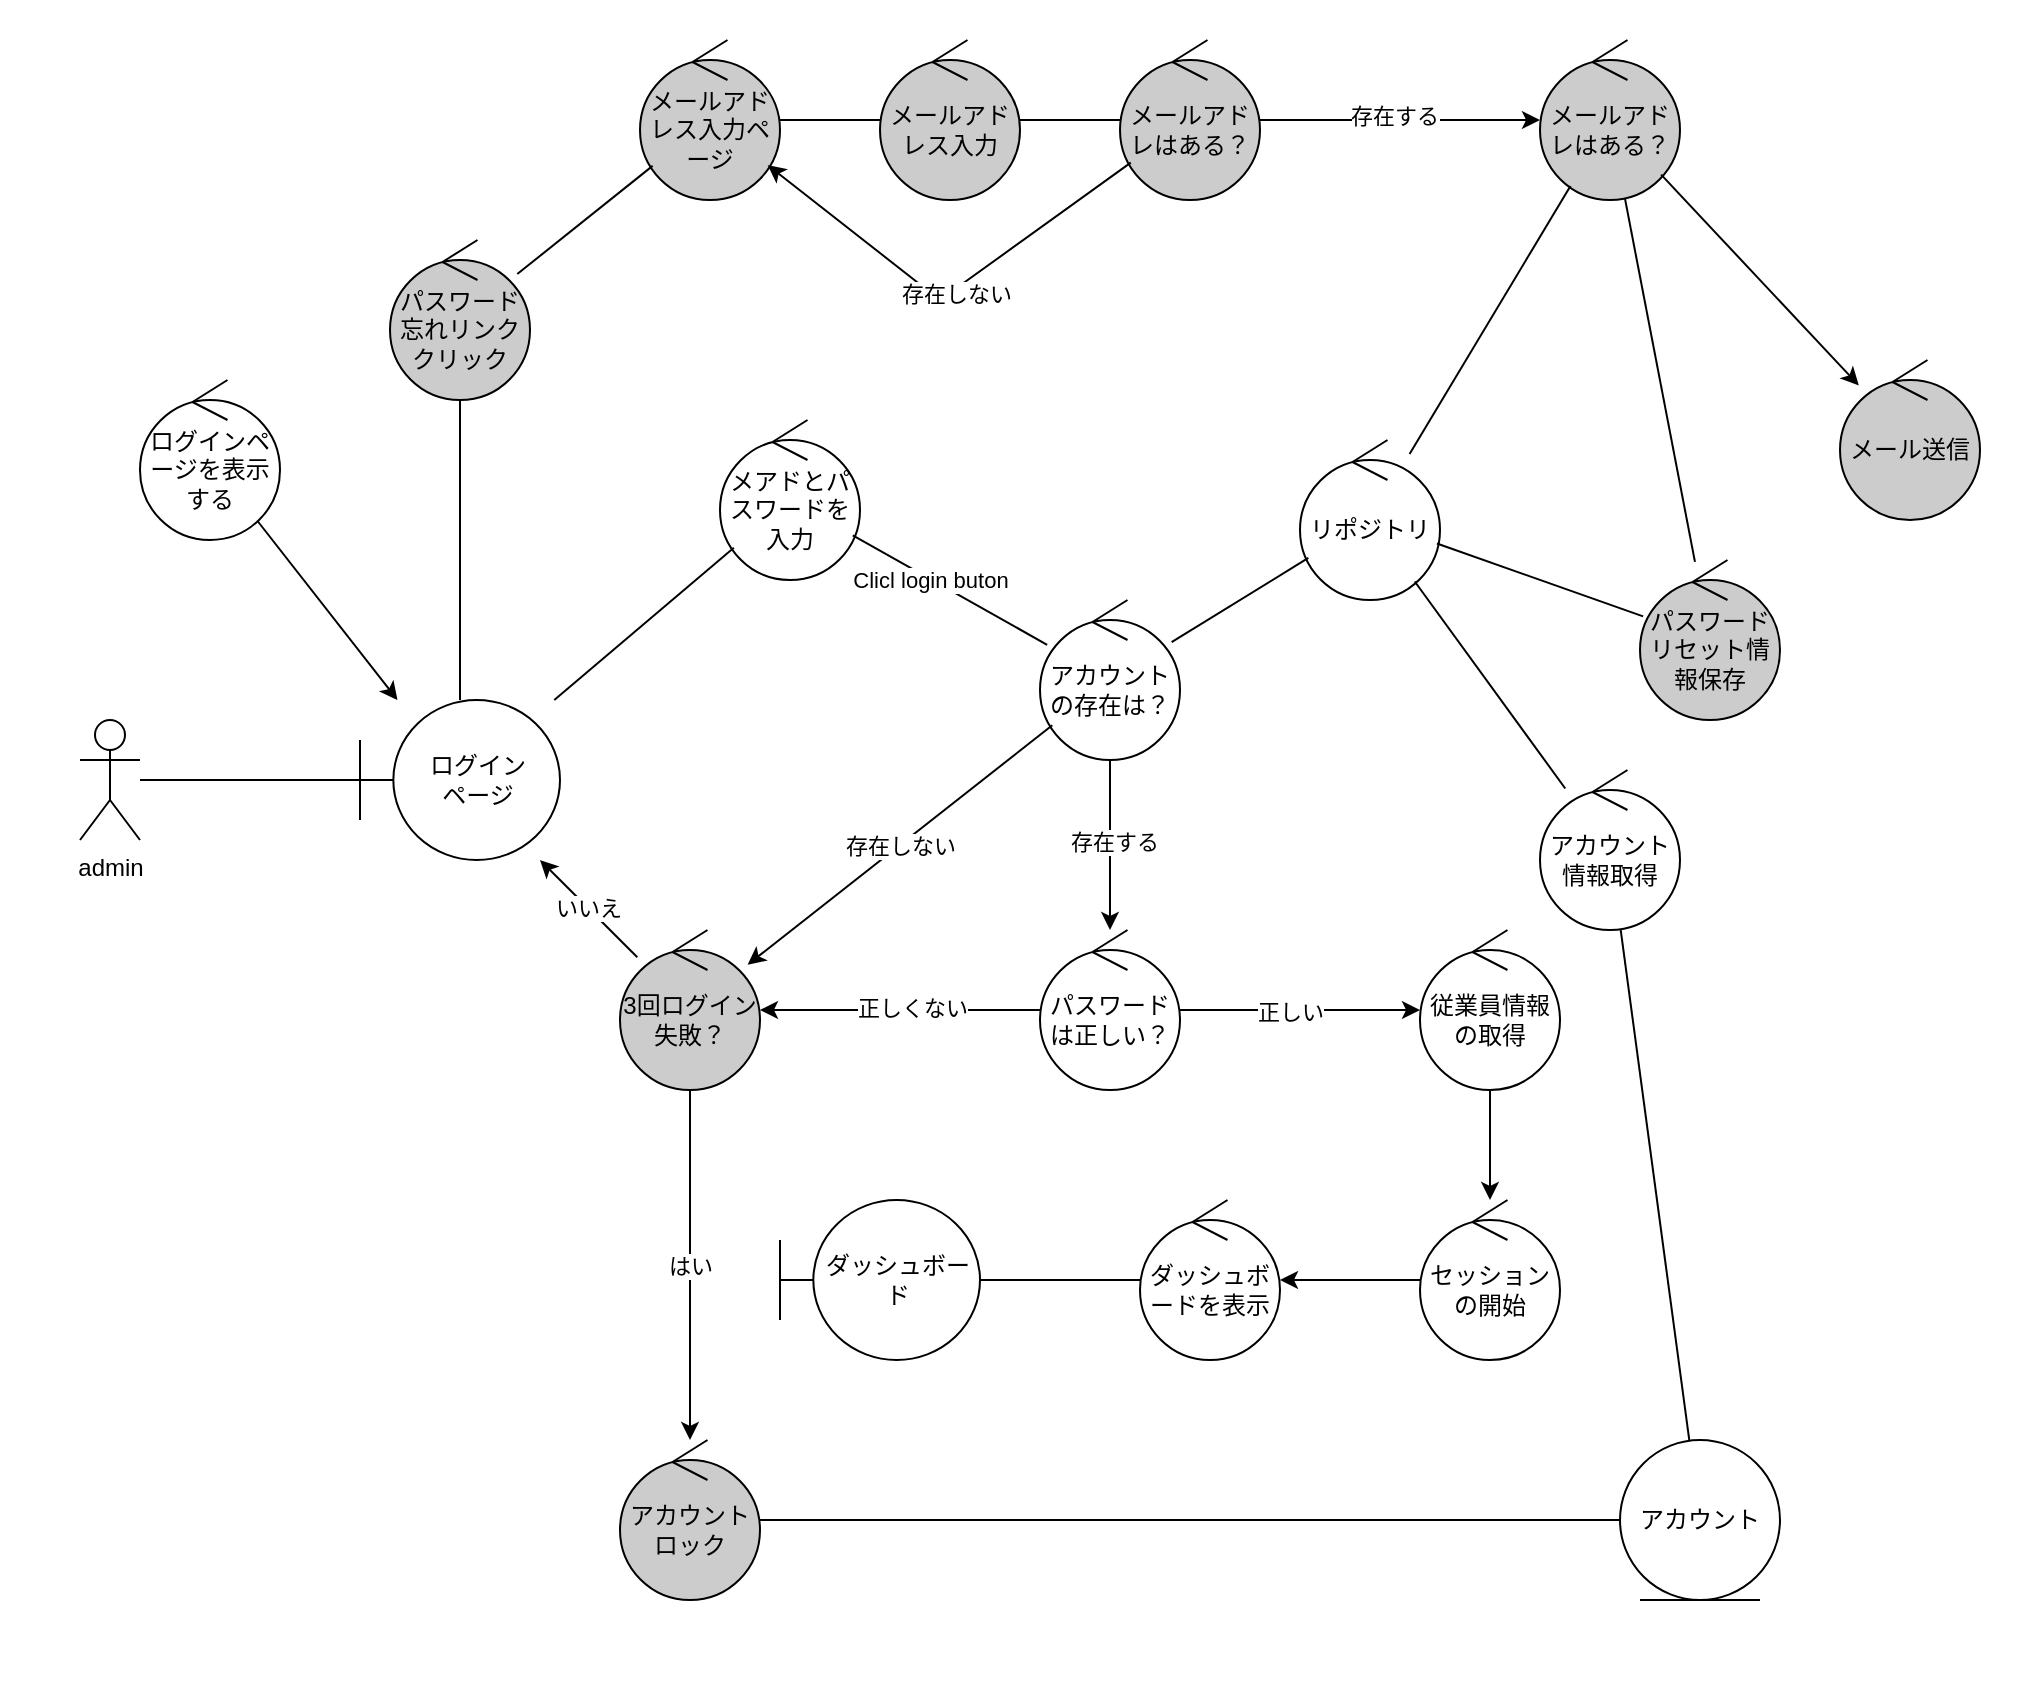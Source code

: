 <mxfile>
    <diagram id="8VzVeXYNuycdVjch8Qh3" name="ページ1">
        <mxGraphModel dx="1642" dy="1093" grid="1" gridSize="10" guides="1" tooltips="1" connect="1" arrows="1" fold="1" page="1" pageScale="1" pageWidth="827" pageHeight="1169" math="0" shadow="0">
            <root>
                <mxCell id="0"/>
                <mxCell id="1" parent="0"/>
                <mxCell id="2" value="" style="rounded=0;whiteSpace=wrap;html=1;strokeColor=none;" vertex="1" parent="1">
                    <mxGeometry x="40" y="120" width="1020" height="840" as="geometry"/>
                </mxCell>
                <mxCell id="3" value="admin" style="shape=umlActor;verticalLabelPosition=bottom;verticalAlign=top;html=1;outlineConnect=0;" vertex="1" parent="1">
                    <mxGeometry x="80" y="480" width="30" height="60" as="geometry"/>
                </mxCell>
                <mxCell id="4" value="ログイン&lt;br&gt;ページ" style="shape=umlBoundary;whiteSpace=wrap;html=1;" vertex="1" parent="1">
                    <mxGeometry x="220" y="470" width="100" height="80" as="geometry"/>
                </mxCell>
                <mxCell id="11" value="" style="edgeStyle=none;html=1;" edge="1" parent="1" source="5" target="4">
                    <mxGeometry relative="1" as="geometry"/>
                </mxCell>
                <mxCell id="5" value="ログインページを表示する" style="ellipse;shape=umlControl;whiteSpace=wrap;html=1;" vertex="1" parent="1">
                    <mxGeometry x="110" y="310" width="70" height="80" as="geometry"/>
                </mxCell>
                <mxCell id="8" value="メアドとパスワードを入力" style="ellipse;shape=umlControl;whiteSpace=wrap;html=1;" vertex="1" parent="1">
                    <mxGeometry x="400" y="330" width="70" height="80" as="geometry"/>
                </mxCell>
                <mxCell id="20" value="" style="edgeStyle=none;html=1;" edge="1" parent="1" source="9" target="16">
                    <mxGeometry relative="1" as="geometry"/>
                </mxCell>
                <mxCell id="21" value="存在する" style="edgeLabel;html=1;align=center;verticalAlign=middle;resizable=0;points=[];" vertex="1" connectable="0" parent="20">
                    <mxGeometry x="-0.04" y="2" relative="1" as="geometry">
                        <mxPoint as="offset"/>
                    </mxGeometry>
                </mxCell>
                <mxCell id="9" value="アカウントの存在は？" style="ellipse;shape=umlControl;whiteSpace=wrap;html=1;" vertex="1" parent="1">
                    <mxGeometry x="560" y="420" width="70" height="80" as="geometry"/>
                </mxCell>
                <mxCell id="12" value="" style="endArrow=none;html=1;" edge="1" parent="1" source="4" target="3">
                    <mxGeometry width="50" height="50" relative="1" as="geometry">
                        <mxPoint x="320" y="500" as="sourcePoint"/>
                        <mxPoint x="370" y="450" as="targetPoint"/>
                    </mxGeometry>
                </mxCell>
                <mxCell id="13" value="" style="endArrow=none;html=1;" edge="1" parent="1" source="8" target="4">
                    <mxGeometry width="50" height="50" relative="1" as="geometry">
                        <mxPoint x="230" y="522.857" as="sourcePoint"/>
                        <mxPoint x="120" y="529.143" as="targetPoint"/>
                    </mxGeometry>
                </mxCell>
                <mxCell id="14" value="" style="endArrow=none;html=1;" edge="1" parent="1" source="9" target="8">
                    <mxGeometry width="50" height="50" relative="1" as="geometry">
                        <mxPoint x="433.284" y="436.915" as="sourcePoint"/>
                        <mxPoint x="330" y="492.973" as="targetPoint"/>
                    </mxGeometry>
                </mxCell>
                <mxCell id="15" value="Clicl login buton" style="edgeLabel;html=1;align=center;verticalAlign=middle;resizable=0;points=[];" vertex="1" connectable="0" parent="14">
                    <mxGeometry x="0.2" relative="1" as="geometry">
                        <mxPoint as="offset"/>
                    </mxGeometry>
                </mxCell>
                <mxCell id="23" value="" style="edgeStyle=none;html=1;" edge="1" parent="1" source="16" target="22">
                    <mxGeometry relative="1" as="geometry"/>
                </mxCell>
                <mxCell id="28" value="正しくない" style="edgeLabel;html=1;align=center;verticalAlign=middle;resizable=0;points=[];" vertex="1" connectable="0" parent="23">
                    <mxGeometry x="-0.086" y="-1" relative="1" as="geometry">
                        <mxPoint as="offset"/>
                    </mxGeometry>
                </mxCell>
                <mxCell id="16" value="パスワードは正しい？" style="ellipse;shape=umlControl;whiteSpace=wrap;html=1;fillColor=rgb(255, 255, 255);" vertex="1" parent="1">
                    <mxGeometry x="560" y="585" width="70" height="80" as="geometry"/>
                </mxCell>
                <mxCell id="22" value="3回ログイン失敗？" style="ellipse;shape=umlControl;whiteSpace=wrap;html=1;fillColor=#CCCCCC;" vertex="1" parent="1">
                    <mxGeometry x="350" y="585" width="70" height="80" as="geometry"/>
                </mxCell>
                <mxCell id="25" value="リポジトリ" style="ellipse;shape=umlControl;whiteSpace=wrap;html=1;fillColor=rgb(255, 255, 255);" vertex="1" parent="1">
                    <mxGeometry x="690" y="340" width="70" height="80" as="geometry"/>
                </mxCell>
                <mxCell id="26" value="" style="endArrow=none;html=1;" edge="1" parent="1" source="25" target="9">
                    <mxGeometry width="50" height="50" relative="1" as="geometry">
                        <mxPoint x="416.971" y="403.956" as="sourcePoint"/>
                        <mxPoint x="327.143" y="480" as="targetPoint"/>
                    </mxGeometry>
                </mxCell>
                <mxCell id="27" value="存在しない" style="edgeStyle=none;html=1;" edge="1" parent="1" source="9" target="22">
                    <mxGeometry relative="1" as="geometry">
                        <mxPoint x="570" y="635" as="sourcePoint"/>
                        <mxPoint x="430" y="635" as="targetPoint"/>
                    </mxGeometry>
                </mxCell>
                <mxCell id="29" value="いいえ" style="edgeStyle=none;html=1;" edge="1" parent="1" source="22" target="4">
                    <mxGeometry relative="1" as="geometry">
                        <mxPoint x="178.206" y="389.944" as="sourcePoint"/>
                        <mxPoint x="248.75" y="480" as="targetPoint"/>
                    </mxGeometry>
                </mxCell>
                <mxCell id="30" value="アカウントロック" style="ellipse;shape=umlControl;whiteSpace=wrap;html=1;fillColor=#CCCCCC;" vertex="1" parent="1">
                    <mxGeometry x="350" y="840" width="70" height="80" as="geometry"/>
                </mxCell>
                <mxCell id="31" value="はい" style="edgeStyle=none;html=1;" edge="1" parent="1" source="22" target="30">
                    <mxGeometry relative="1" as="geometry">
                        <mxPoint x="368.66" y="608.66" as="sourcePoint"/>
                        <mxPoint x="320" y="560" as="targetPoint"/>
                    </mxGeometry>
                </mxCell>
                <mxCell id="32" value="アカウント情報取得" style="ellipse;shape=umlControl;whiteSpace=wrap;html=1;fillColor=rgb(255, 255, 255);" vertex="1" parent="1">
                    <mxGeometry x="810" y="505" width="70" height="80" as="geometry"/>
                </mxCell>
                <mxCell id="34" value="" style="endArrow=none;html=1;" edge="1" parent="1" source="25" target="32">
                    <mxGeometry width="50" height="50" relative="1" as="geometry">
                        <mxPoint x="704.192" y="408.983" as="sourcePoint"/>
                        <mxPoint x="635.816" y="451.036" as="targetPoint"/>
                    </mxGeometry>
                </mxCell>
                <mxCell id="36" value="" style="endArrow=none;html=1;" edge="1" parent="1" source="32" target="64">
                    <mxGeometry width="50" height="50" relative="1" as="geometry">
                        <mxPoint x="735" y="430" as="sourcePoint"/>
                        <mxPoint x="725" y="730" as="targetPoint"/>
                    </mxGeometry>
                </mxCell>
                <mxCell id="37" value="" style="endArrow=none;html=1;" edge="1" parent="1" source="30" target="64">
                    <mxGeometry width="50" height="50" relative="1" as="geometry">
                        <mxPoint x="735" y="590" as="sourcePoint"/>
                        <mxPoint x="690.0" y="770" as="targetPoint"/>
                    </mxGeometry>
                </mxCell>
                <mxCell id="38" value="パスワード忘れリンククリック" style="ellipse;shape=umlControl;whiteSpace=wrap;html=1;fillColor=#CCCCCC;" vertex="1" parent="1">
                    <mxGeometry x="235" y="240" width="70" height="80" as="geometry"/>
                </mxCell>
                <mxCell id="39" value="" style="endArrow=none;html=1;" edge="1" parent="1" source="4" target="38">
                    <mxGeometry width="50" height="50" relative="1" as="geometry">
                        <mxPoint x="416.971" y="403.956" as="sourcePoint"/>
                        <mxPoint x="327.143" y="480" as="targetPoint"/>
                    </mxGeometry>
                </mxCell>
                <mxCell id="40" value="メールアドレス入力ページ" style="ellipse;shape=umlControl;whiteSpace=wrap;html=1;fillColor=#CCCCCC;" vertex="1" parent="1">
                    <mxGeometry x="360" y="140" width="70" height="80" as="geometry"/>
                </mxCell>
                <mxCell id="41" value="" style="endArrow=none;html=1;" edge="1" parent="1" source="38" target="40">
                    <mxGeometry width="50" height="50" relative="1" as="geometry">
                        <mxPoint x="280" y="480" as="sourcePoint"/>
                        <mxPoint x="280" y="330" as="targetPoint"/>
                    </mxGeometry>
                </mxCell>
                <mxCell id="42" value="メールアドレス入力" style="ellipse;shape=umlControl;whiteSpace=wrap;html=1;fillColor=#CCCCCC;" vertex="1" parent="1">
                    <mxGeometry x="480" y="140" width="70" height="80" as="geometry"/>
                </mxCell>
                <mxCell id="43" value="メールアドレはある？" style="ellipse;shape=umlControl;whiteSpace=wrap;html=1;fillColor=#CCCCCC;" vertex="1" parent="1">
                    <mxGeometry x="600" y="140" width="70" height="80" as="geometry"/>
                </mxCell>
                <mxCell id="44" value="" style="endArrow=none;html=1;" edge="1" parent="1" source="40" target="42">
                    <mxGeometry width="50" height="50" relative="1" as="geometry">
                        <mxPoint x="308.649" y="267.021" as="sourcePoint"/>
                        <mxPoint x="376.327" y="212.938" as="targetPoint"/>
                    </mxGeometry>
                </mxCell>
                <mxCell id="45" value="" style="endArrow=none;html=1;" edge="1" parent="1" source="42" target="43">
                    <mxGeometry width="50" height="50" relative="1" as="geometry">
                        <mxPoint x="440" y="190" as="sourcePoint"/>
                        <mxPoint x="490" y="190" as="targetPoint"/>
                    </mxGeometry>
                </mxCell>
                <mxCell id="46" value="" style="edgeStyle=none;html=1;" edge="1" parent="1" source="43" target="48">
                    <mxGeometry relative="1" as="geometry">
                        <mxPoint x="605" y="510" as="sourcePoint"/>
                        <mxPoint x="605" y="595" as="targetPoint"/>
                    </mxGeometry>
                </mxCell>
                <mxCell id="47" value="存在する" style="edgeLabel;html=1;align=center;verticalAlign=middle;resizable=0;points=[];" vertex="1" connectable="0" parent="46">
                    <mxGeometry x="-0.04" y="2" relative="1" as="geometry">
                        <mxPoint as="offset"/>
                    </mxGeometry>
                </mxCell>
                <mxCell id="48" value="メールアドレはある？" style="ellipse;shape=umlControl;whiteSpace=wrap;html=1;fillColor=#CCCCCC;" vertex="1" parent="1">
                    <mxGeometry x="810" y="140" width="70" height="80" as="geometry"/>
                </mxCell>
                <mxCell id="49" value="" style="edgeStyle=none;html=1;" edge="1" parent="1" source="43" target="40">
                    <mxGeometry relative="1" as="geometry">
                        <mxPoint x="680.0" y="190" as="sourcePoint"/>
                        <mxPoint x="760" y="190" as="targetPoint"/>
                        <Array as="points">
                            <mxPoint x="510" y="270"/>
                        </Array>
                    </mxGeometry>
                </mxCell>
                <mxCell id="50" value="存在しない" style="edgeLabel;html=1;align=center;verticalAlign=middle;resizable=0;points=[];" vertex="1" connectable="0" parent="49">
                    <mxGeometry x="-0.04" y="2" relative="1" as="geometry">
                        <mxPoint as="offset"/>
                    </mxGeometry>
                </mxCell>
                <mxCell id="51" value="" style="endArrow=none;html=1;" edge="1" parent="1" source="48" target="25">
                    <mxGeometry width="50" height="50" relative="1" as="geometry">
                        <mxPoint x="704.091" y="408.766" as="sourcePoint"/>
                        <mxPoint x="635.785" y="450.969" as="targetPoint"/>
                    </mxGeometry>
                </mxCell>
                <mxCell id="52" value="パスワードリセット情報保存" style="ellipse;shape=umlControl;whiteSpace=wrap;html=1;fillColor=#CCCCCC;" vertex="1" parent="1">
                    <mxGeometry x="860" y="400" width="70" height="80" as="geometry"/>
                </mxCell>
                <mxCell id="53" value="" style="endArrow=none;html=1;" edge="1" parent="1" source="48" target="52">
                    <mxGeometry width="50" height="50" relative="1" as="geometry">
                        <mxPoint x="835.143" y="222.939" as="sourcePoint"/>
                        <mxPoint x="754.661" y="356.907" as="targetPoint"/>
                    </mxGeometry>
                </mxCell>
                <mxCell id="54" value="メール送信" style="ellipse;shape=umlControl;whiteSpace=wrap;html=1;fillColor=#CCCCCC;" vertex="1" parent="1">
                    <mxGeometry x="960" y="300" width="70" height="80" as="geometry"/>
                </mxCell>
                <mxCell id="57" value="" style="edgeStyle=none;html=1;" edge="1" parent="1" source="48" target="54">
                    <mxGeometry relative="1" as="geometry">
                        <mxPoint x="178.198" y="389.952" as="sourcePoint"/>
                        <mxPoint x="248.75" y="480" as="targetPoint"/>
                    </mxGeometry>
                </mxCell>
                <mxCell id="61" value="" style="endArrow=none;html=1;" edge="1" parent="1" source="25" target="52">
                    <mxGeometry width="50" height="50" relative="1" as="geometry">
                        <mxPoint x="862.521" y="229.066" as="sourcePoint"/>
                        <mxPoint x="897.571" y="410.911" as="targetPoint"/>
                    </mxGeometry>
                </mxCell>
                <mxCell id="64" value="アカウント" style="ellipse;shape=umlEntity;whiteSpace=wrap;html=1;fillColor=#FFFFFF;" vertex="1" parent="1">
                    <mxGeometry x="850" y="840" width="80" height="80" as="geometry"/>
                </mxCell>
                <mxCell id="65" value="従業員情報の取得" style="ellipse;shape=umlControl;whiteSpace=wrap;html=1;fillColor=rgb(255, 255, 255);" vertex="1" parent="1">
                    <mxGeometry x="750" y="585" width="70" height="80" as="geometry"/>
                </mxCell>
                <mxCell id="66" value="セッションの開始" style="ellipse;shape=umlControl;whiteSpace=wrap;html=1;fillColor=rgb(255, 255, 255);" vertex="1" parent="1">
                    <mxGeometry x="750" y="720" width="70" height="80" as="geometry"/>
                </mxCell>
                <mxCell id="67" value="" style="edgeStyle=none;html=1;" edge="1" parent="1" source="16" target="65">
                    <mxGeometry relative="1" as="geometry">
                        <mxPoint x="570.0" y="635" as="sourcePoint"/>
                        <mxPoint x="430" y="635" as="targetPoint"/>
                    </mxGeometry>
                </mxCell>
                <mxCell id="68" value="正しい" style="edgeLabel;html=1;align=center;verticalAlign=middle;resizable=0;points=[];" vertex="1" connectable="0" parent="67">
                    <mxGeometry x="-0.086" y="-1" relative="1" as="geometry">
                        <mxPoint as="offset"/>
                    </mxGeometry>
                </mxCell>
                <mxCell id="69" value="" style="edgeStyle=none;html=1;" edge="1" parent="1" source="65" target="66">
                    <mxGeometry relative="1" as="geometry">
                        <mxPoint x="178.198" y="389.952" as="sourcePoint"/>
                        <mxPoint x="248.75" y="480" as="targetPoint"/>
                    </mxGeometry>
                </mxCell>
                <mxCell id="70" value="ダッシュボードを表示" style="ellipse;shape=umlControl;whiteSpace=wrap;html=1;fillColor=rgb(255, 255, 255);" vertex="1" parent="1">
                    <mxGeometry x="610" y="720" width="70" height="80" as="geometry"/>
                </mxCell>
                <mxCell id="71" value="" style="edgeStyle=none;html=1;" edge="1" parent="1" source="66" target="70">
                    <mxGeometry relative="1" as="geometry">
                        <mxPoint x="795" y="675" as="sourcePoint"/>
                        <mxPoint x="795" y="730" as="targetPoint"/>
                    </mxGeometry>
                </mxCell>
                <mxCell id="72" value="ダッシュボード" style="shape=umlBoundary;whiteSpace=wrap;html=1;" vertex="1" parent="1">
                    <mxGeometry x="430" y="720" width="100" height="80" as="geometry"/>
                </mxCell>
                <mxCell id="73" value="" style="endArrow=none;html=1;" edge="1" parent="1" source="70" target="72">
                    <mxGeometry width="50" height="50" relative="1" as="geometry">
                        <mxPoint x="416.916" y="403.871" as="sourcePoint"/>
                        <mxPoint x="327.143" y="480" as="targetPoint"/>
                    </mxGeometry>
                </mxCell>
            </root>
        </mxGraphModel>
    </diagram>
</mxfile>